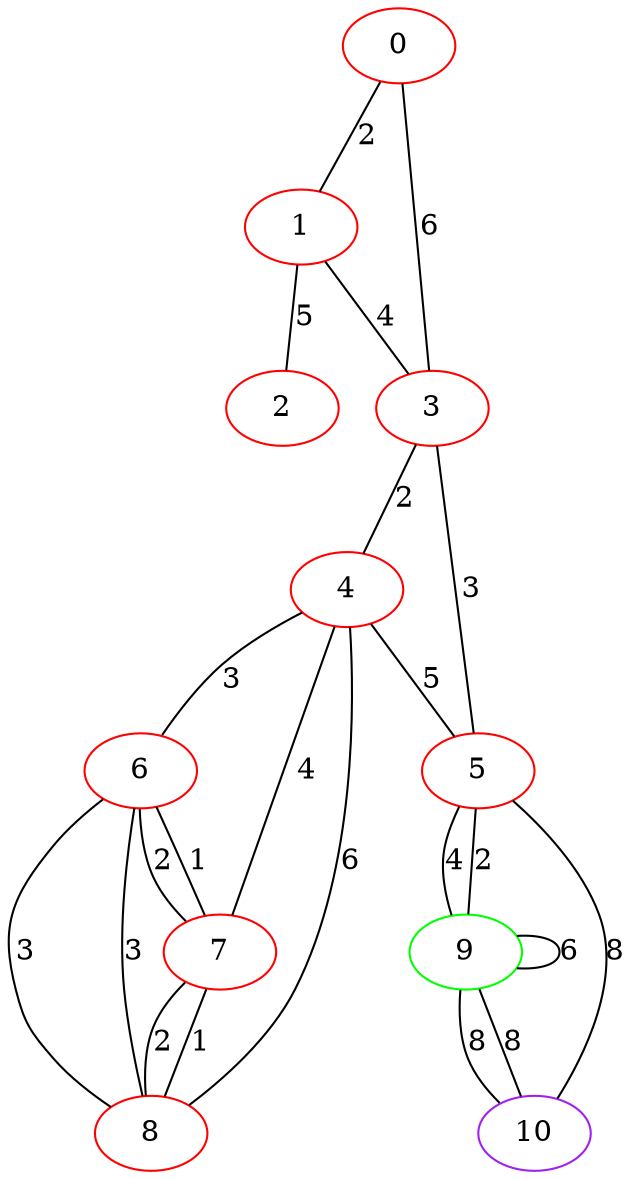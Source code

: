graph "" {
0 [color=red, weight=1];
1 [color=red, weight=1];
2 [color=red, weight=1];
3 [color=red, weight=1];
4 [color=red, weight=1];
5 [color=red, weight=1];
6 [color=red, weight=1];
7 [color=red, weight=1];
8 [color=red, weight=1];
9 [color=green, weight=2];
10 [color=purple, weight=4];
0 -- 1  [key=0, label=2];
0 -- 3  [key=0, label=6];
1 -- 2  [key=0, label=5];
1 -- 3  [key=0, label=4];
3 -- 4  [key=0, label=2];
3 -- 5  [key=0, label=3];
4 -- 8  [key=0, label=6];
4 -- 5  [key=0, label=5];
4 -- 6  [key=0, label=3];
4 -- 7  [key=0, label=4];
5 -- 9  [key=0, label=4];
5 -- 9  [key=1, label=2];
5 -- 10  [key=0, label=8];
6 -- 8  [key=0, label=3];
6 -- 8  [key=1, label=3];
6 -- 7  [key=0, label=2];
6 -- 7  [key=1, label=1];
7 -- 8  [key=0, label=1];
7 -- 8  [key=1, label=2];
9 -- 9  [key=0, label=6];
9 -- 10  [key=0, label=8];
9 -- 10  [key=1, label=8];
}
